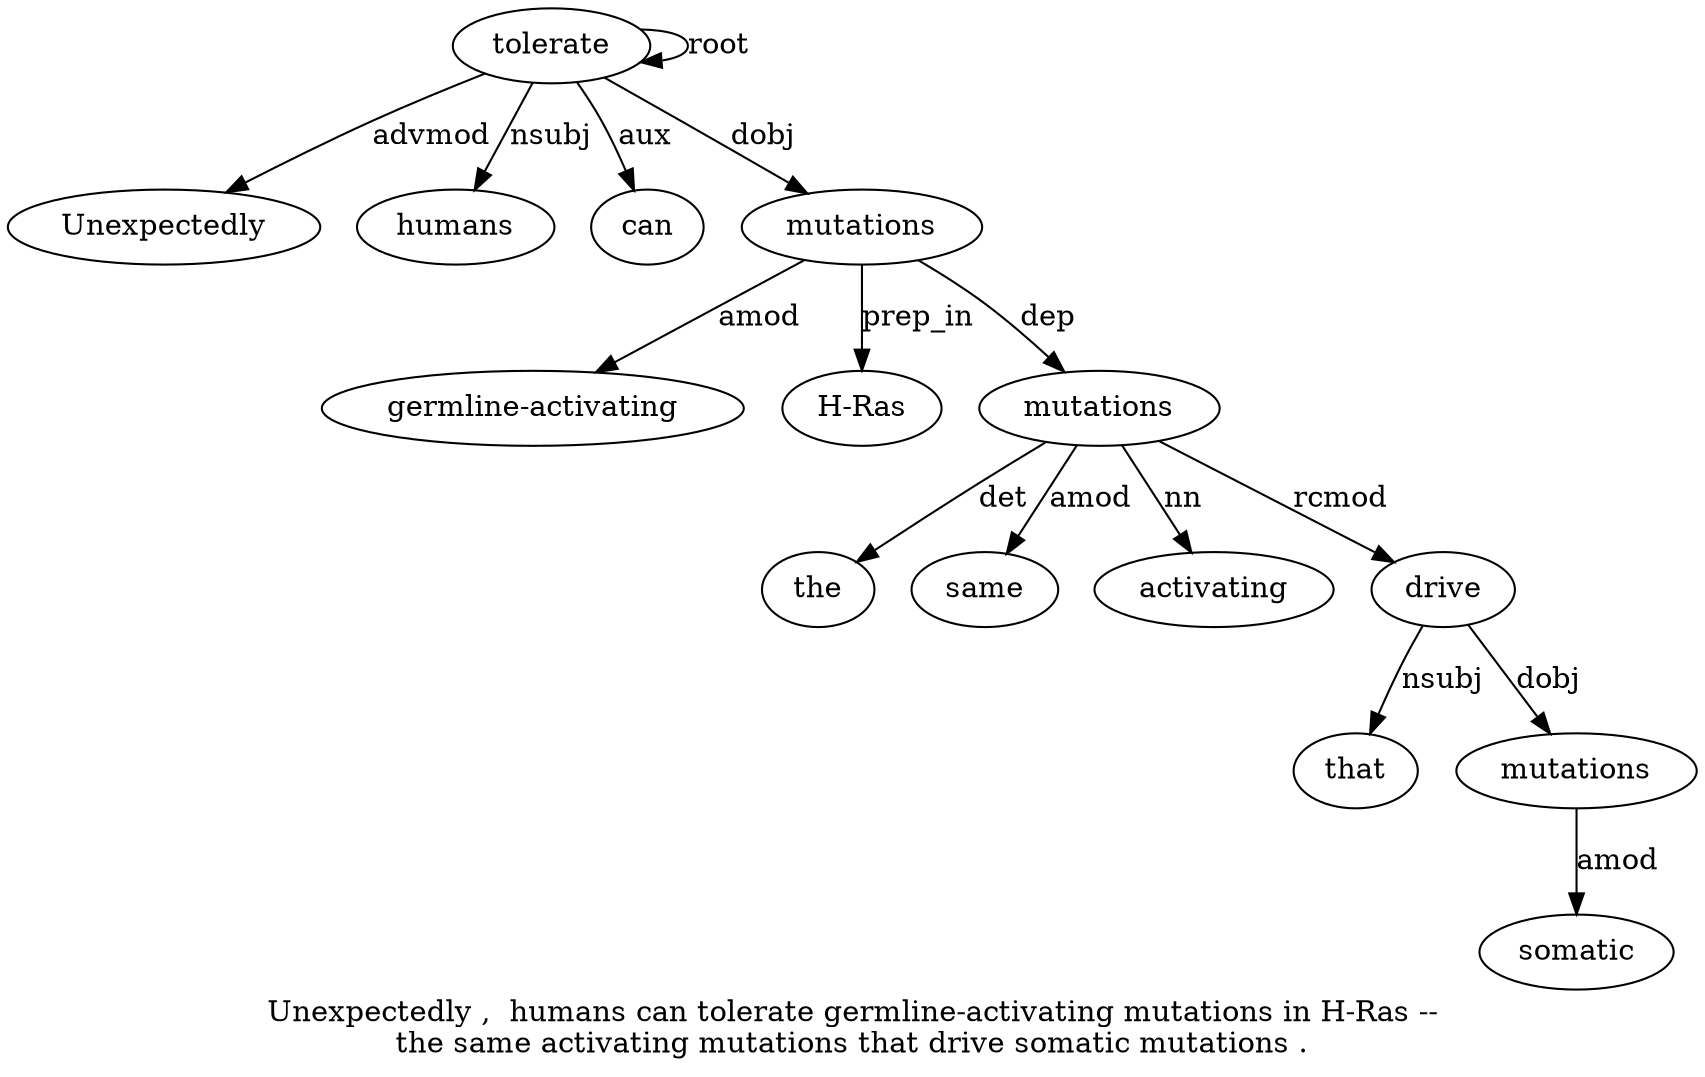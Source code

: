 digraph "Unexpectedly ,  humans can tolerate germline-activating mutations in H-Ras -- the same activating mutations that drive somatic mutations ." {
label="Unexpectedly ,  humans can tolerate germline-activating mutations in H-Ras --
the same activating mutations that drive somatic mutations .";
tolerate5 [style=filled, fillcolor=white, label=tolerate];
Unexpectedly1 [style=filled, fillcolor=white, label=Unexpectedly];
tolerate5 -> Unexpectedly1  [label=advmod];
humans3 [style=filled, fillcolor=white, label=humans];
tolerate5 -> humans3  [label=nsubj];
can4 [style=filled, fillcolor=white, label=can];
tolerate5 -> can4  [label=aux];
tolerate5 -> tolerate5  [label=root];
mutations7 [style=filled, fillcolor=white, label=mutations];
"germline-activating6" [style=filled, fillcolor=white, label="germline-activating"];
mutations7 -> "germline-activating6"  [label=amod];
tolerate5 -> mutations7  [label=dobj];
"H-Ras9" [style=filled, fillcolor=white, label="H-Ras"];
mutations7 -> "H-Ras9"  [label=prep_in];
mutations14 [style=filled, fillcolor=white, label=mutations];
the11 [style=filled, fillcolor=white, label=the];
mutations14 -> the11  [label=det];
same12 [style=filled, fillcolor=white, label=same];
mutations14 -> same12  [label=amod];
activating13 [style=filled, fillcolor=white, label=activating];
mutations14 -> activating13  [label=nn];
mutations7 -> mutations14  [label=dep];
drive16 [style=filled, fillcolor=white, label=drive];
that15 [style=filled, fillcolor=white, label=that];
drive16 -> that15  [label=nsubj];
mutations14 -> drive16  [label=rcmod];
mutations18 [style=filled, fillcolor=white, label=mutations];
somatic17 [style=filled, fillcolor=white, label=somatic];
mutations18 -> somatic17  [label=amod];
drive16 -> mutations18  [label=dobj];
}
